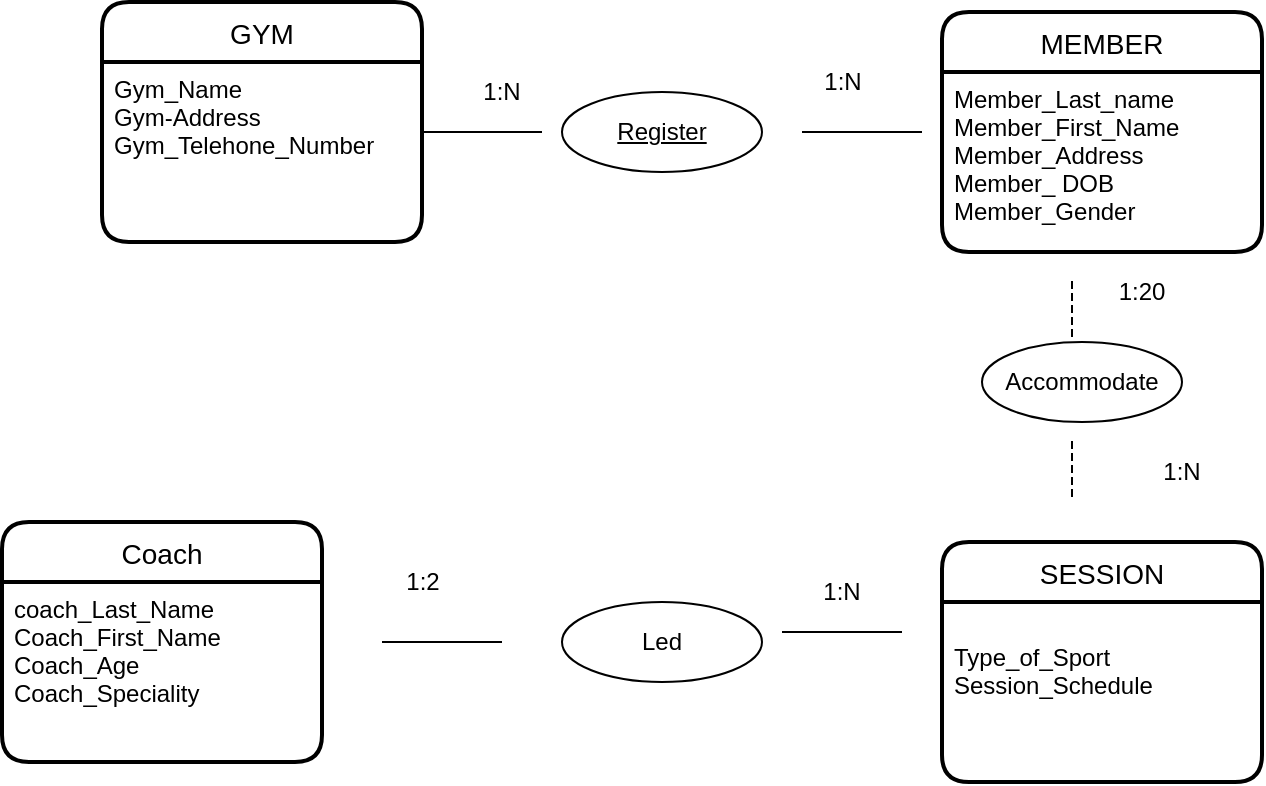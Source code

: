 <mxfile version="20.0.4" type="google"><diagram id="R2lEEEUBdFMjLlhIrx00" name="Page-1"><mxGraphModel grid="1" page="1" gridSize="10" guides="1" tooltips="1" connect="1" arrows="1" fold="1" pageScale="1" pageWidth="850" pageHeight="1100" math="0" shadow="0" extFonts="Permanent Marker^https://fonts.googleapis.com/css?family=Permanent+Marker"><root><mxCell id="0"/><mxCell id="1" parent="0"/><mxCell id="6QBR67optsMIqsbLszJc-1" value="GYM" style="swimlane;childLayout=stackLayout;horizontal=1;startSize=30;horizontalStack=0;rounded=1;fontSize=14;fontStyle=0;strokeWidth=2;resizeParent=0;resizeLast=1;shadow=0;dashed=0;align=center;" vertex="1" parent="1"><mxGeometry x="40" y="80" width="160" height="120" as="geometry"/></mxCell><mxCell id="6QBR67optsMIqsbLszJc-2" value="Gym_Name&#10;Gym-Address&#10;Gym_Telehone_Number" style="align=left;strokeColor=none;fillColor=none;spacingLeft=4;fontSize=12;verticalAlign=top;resizable=0;rotatable=0;part=1;" vertex="1" parent="6QBR67optsMIqsbLszJc-1"><mxGeometry y="30" width="160" height="90" as="geometry"/></mxCell><mxCell id="6QBR67optsMIqsbLszJc-3" value="" style="line;strokeWidth=1;rotatable=0;dashed=0;labelPosition=right;align=left;verticalAlign=middle;spacingTop=0;spacingLeft=6;points=[];portConstraint=eastwest;" vertex="1" parent="1"><mxGeometry x="200" y="140" width="60" height="10" as="geometry"/></mxCell><mxCell id="6QBR67optsMIqsbLszJc-4" value="Register" style="ellipse;whiteSpace=wrap;html=1;align=center;fontStyle=4;" vertex="1" parent="1"><mxGeometry x="270" y="125" width="100" height="40" as="geometry"/></mxCell><mxCell id="6QBR67optsMIqsbLszJc-9" value="" style="line;strokeWidth=1;rotatable=0;dashed=0;labelPosition=right;align=left;verticalAlign=middle;spacingTop=0;spacingLeft=6;points=[];portConstraint=eastwest;" vertex="1" parent="1"><mxGeometry x="390" y="140" width="60" height="10" as="geometry"/></mxCell><mxCell id="6QBR67optsMIqsbLszJc-16" value="MEMBER" style="swimlane;childLayout=stackLayout;horizontal=1;startSize=30;horizontalStack=0;rounded=1;fontSize=14;fontStyle=0;strokeWidth=2;resizeParent=0;resizeLast=1;shadow=0;dashed=0;align=center;" vertex="1" parent="1"><mxGeometry x="460" y="85" width="160" height="120" as="geometry"/></mxCell><mxCell id="6QBR67optsMIqsbLszJc-17" value="Member_Last_name&#10;Member_First_Name&#10;Member_Address&#10;Member_ DOB&#10;Member_Gender&#10;" style="align=left;strokeColor=none;fillColor=none;spacingLeft=4;fontSize=12;verticalAlign=top;resizable=0;rotatable=0;part=1;" vertex="1" parent="6QBR67optsMIqsbLszJc-16"><mxGeometry y="30" width="160" height="90" as="geometry"/></mxCell><mxCell id="6QBR67optsMIqsbLszJc-19" value="" style="shape=partialRectangle;fillColor=none;align=left;verticalAlign=middle;strokeColor=none;spacingLeft=34;rotatable=0;points=[[0,0.5],[1,0.5]];portConstraint=eastwest;dropTarget=0;" vertex="1" parent="1"><mxGeometry x="495" y="220" width="90" height="30" as="geometry"/></mxCell><mxCell id="6QBR67optsMIqsbLszJc-20" value="" style="shape=partialRectangle;top=0;left=0;bottom=0;fillColor=none;stokeWidth=1;dashed=1;align=left;verticalAlign=middle;spacingLeft=4;spacingRight=4;overflow=hidden;rotatable=0;points=[];portConstraint=eastwest;part=1;" connectable="0" vertex="1" parent="6QBR67optsMIqsbLszJc-19"><mxGeometry width="30" height="30" as="geometry"/></mxCell><mxCell id="6QBR67optsMIqsbLszJc-21" value="SESSION" style="swimlane;childLayout=stackLayout;horizontal=1;startSize=30;horizontalStack=0;rounded=1;fontSize=14;fontStyle=0;strokeWidth=2;resizeParent=0;resizeLast=1;shadow=0;dashed=0;align=center;" vertex="1" parent="1"><mxGeometry x="460" y="350" width="160" height="120" as="geometry"/></mxCell><mxCell id="6QBR67optsMIqsbLszJc-22" value="&#10;Type_of_Sport&#10;Session_Schedule" style="align=left;strokeColor=none;fillColor=none;spacingLeft=4;fontSize=12;verticalAlign=top;resizable=0;rotatable=0;part=1;" vertex="1" parent="6QBR67optsMIqsbLszJc-21"><mxGeometry y="30" width="160" height="90" as="geometry"/></mxCell><mxCell id="6QBR67optsMIqsbLszJc-23" value="Accommodate" style="ellipse;whiteSpace=wrap;html=1;align=center;" vertex="1" parent="1"><mxGeometry x="480" y="250" width="100" height="40" as="geometry"/></mxCell><mxCell id="6QBR67optsMIqsbLszJc-24" value="" style="shape=partialRectangle;fillColor=none;align=left;verticalAlign=middle;strokeColor=none;spacingLeft=34;rotatable=0;points=[[0,0.5],[1,0.5]];portConstraint=eastwest;dropTarget=0;" vertex="1" parent="1"><mxGeometry x="495" y="300" width="90" height="30" as="geometry"/></mxCell><mxCell id="6QBR67optsMIqsbLszJc-25" value="" style="shape=partialRectangle;top=0;left=0;bottom=0;fillColor=none;stokeWidth=1;dashed=1;align=left;verticalAlign=middle;spacingLeft=4;spacingRight=4;overflow=hidden;rotatable=0;points=[];portConstraint=eastwest;part=1;" connectable="0" vertex="1" parent="6QBR67optsMIqsbLszJc-24"><mxGeometry width="30" height="30" as="geometry"/></mxCell><mxCell id="6QBR67optsMIqsbLszJc-26" value="" style="line;strokeWidth=1;rotatable=0;dashed=0;labelPosition=right;align=left;verticalAlign=middle;spacingTop=0;spacingLeft=6;points=[];portConstraint=eastwest;" vertex="1" parent="1"><mxGeometry x="380" y="390" width="60" height="10" as="geometry"/></mxCell><mxCell id="6QBR67optsMIqsbLszJc-27" value="Led" style="ellipse;whiteSpace=wrap;html=1;align=center;" vertex="1" parent="1"><mxGeometry x="270" y="380" width="100" height="40" as="geometry"/></mxCell><mxCell id="6QBR67optsMIqsbLszJc-30" value="" style="line;strokeWidth=1;rotatable=0;dashed=0;labelPosition=right;align=left;verticalAlign=middle;spacingTop=0;spacingLeft=6;points=[];portConstraint=eastwest;" vertex="1" parent="1"><mxGeometry x="180" y="395" width="60" height="10" as="geometry"/></mxCell><mxCell id="6QBR67optsMIqsbLszJc-33" value="Coach" style="swimlane;childLayout=stackLayout;horizontal=1;startSize=30;horizontalStack=0;rounded=1;fontSize=14;fontStyle=0;strokeWidth=2;resizeParent=0;resizeLast=1;shadow=0;dashed=0;align=center;" vertex="1" parent="1"><mxGeometry x="-10" y="340" width="160" height="120" as="geometry"/></mxCell><mxCell id="6QBR67optsMIqsbLszJc-34" value="coach_Last_Name&#10;Coach_First_Name&#10;Coach_Age&#10;Coach_Speciality" style="align=left;strokeColor=none;fillColor=none;spacingLeft=4;fontSize=12;verticalAlign=top;resizable=0;rotatable=0;part=1;" vertex="1" parent="6QBR67optsMIqsbLszJc-33"><mxGeometry y="30" width="160" height="90" as="geometry"/></mxCell><mxCell id="6QBR67optsMIqsbLszJc-35" value="1:N" style="text;html=1;strokeColor=none;fillColor=none;align=center;verticalAlign=middle;whiteSpace=wrap;rounded=0;" vertex="1" parent="1"><mxGeometry x="210" y="110" width="60" height="30" as="geometry"/></mxCell><mxCell id="6QBR67optsMIqsbLszJc-36" value="1:N" style="text;html=1;align=center;verticalAlign=middle;resizable=0;points=[];autosize=1;strokeColor=none;fillColor=none;" vertex="1" parent="1"><mxGeometry x="390" y="105" width="40" height="30" as="geometry"/></mxCell><mxCell id="6QBR67optsMIqsbLszJc-37" value="1:20" style="text;html=1;strokeColor=none;fillColor=none;align=center;verticalAlign=middle;whiteSpace=wrap;rounded=0;" vertex="1" parent="1"><mxGeometry x="530" y="210" width="60" height="30" as="geometry"/></mxCell><mxCell id="6QBR67optsMIqsbLszJc-38" value="1:N" style="text;html=1;strokeColor=none;fillColor=none;align=center;verticalAlign=middle;whiteSpace=wrap;rounded=0;" vertex="1" parent="1"><mxGeometry x="550" y="300" width="60" height="30" as="geometry"/></mxCell><mxCell id="6QBR67optsMIqsbLszJc-39" value="1:N" style="text;html=1;strokeColor=none;fillColor=none;align=center;verticalAlign=middle;whiteSpace=wrap;rounded=0;" vertex="1" parent="1"><mxGeometry x="380" y="360" width="60" height="30" as="geometry"/></mxCell><mxCell id="6QBR67optsMIqsbLszJc-40" value="1:2" style="text;html=1;align=center;verticalAlign=middle;resizable=0;points=[];autosize=1;strokeColor=none;fillColor=none;" vertex="1" parent="1"><mxGeometry x="180" y="355" width="40" height="30" as="geometry"/></mxCell></root></mxGraphModel></diagram></mxfile>